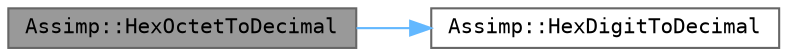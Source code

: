 digraph "Assimp::HexOctetToDecimal"
{
 // LATEX_PDF_SIZE
  bgcolor="transparent";
  edge [fontname=Terminal,fontsize=10,labelfontname=Helvetica,labelfontsize=10];
  node [fontname=Terminal,fontsize=10,shape=box,height=0.2,width=0.4];
  rankdir="LR";
  Node1 [label="Assimp::HexOctetToDecimal",height=0.2,width=0.4,color="gray40", fillcolor="grey60", style="filled", fontcolor="black",tooltip=" "];
  Node1 -> Node2 [color="steelblue1",style="solid"];
  Node2 [label="Assimp::HexDigitToDecimal",height=0.2,width=0.4,color="grey40", fillcolor="white", style="filled",URL="$namespace_assimp.html#a6bb609222363ab9ba88298597056d65f",tooltip=" "];
}
